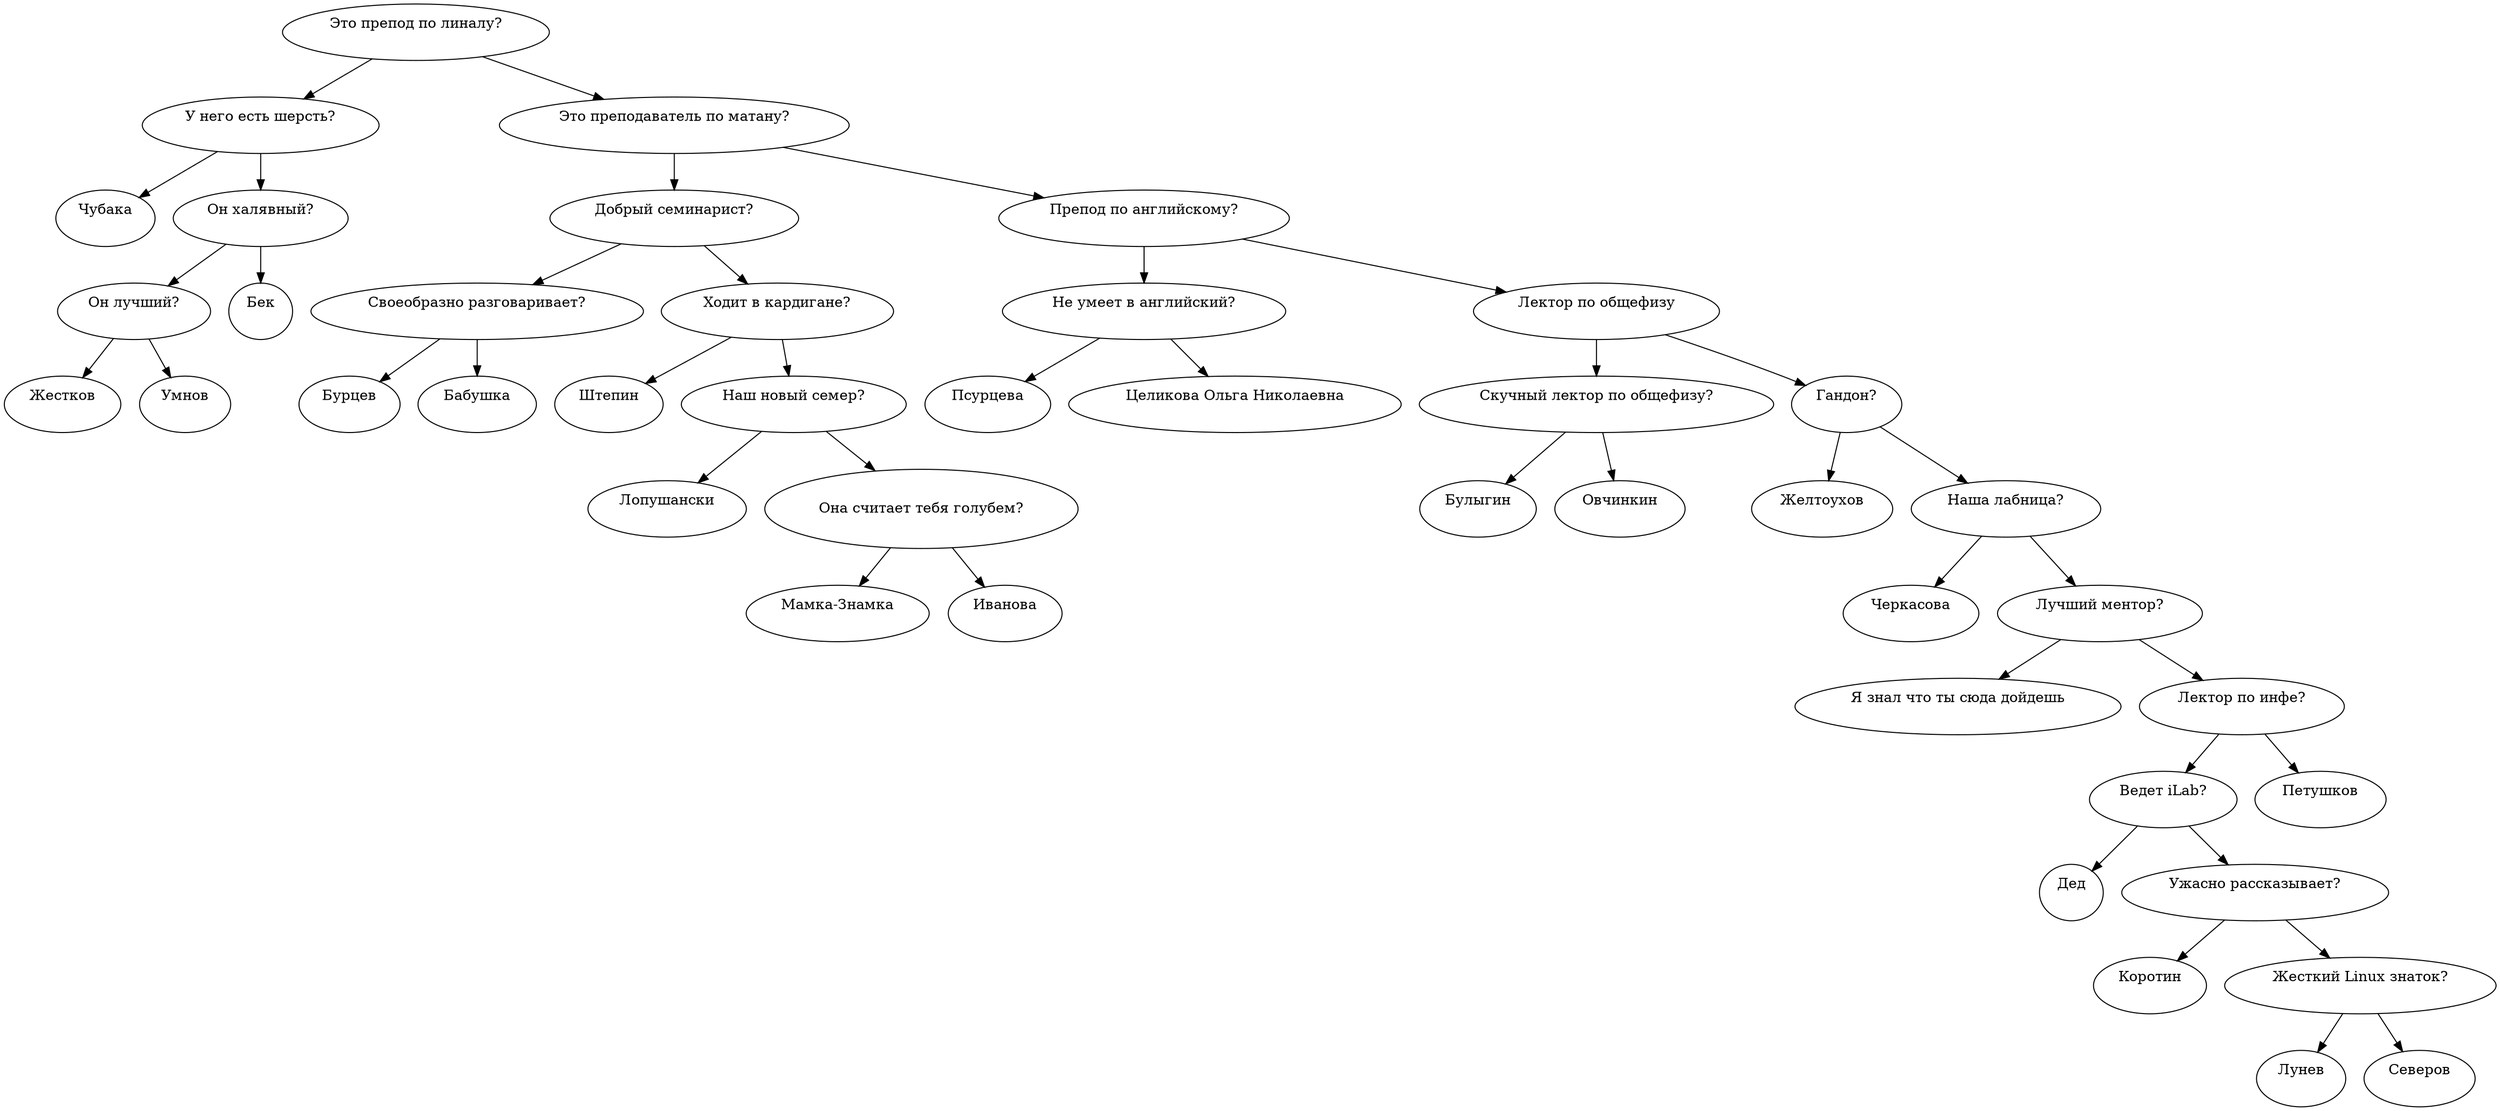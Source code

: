 digraph graf {
treeNode_0x60300000efe0 [label="Это препод по линалу?\l\l"]
treeNode_0x60300000efe0->treeNode_0x60300000efb0
treeNode_0x60300000efb0 [label="У него есть шерсть?\l\l"]
treeNode_0x60300000efb0->treeNode_0x60300000ef80
treeNode_0x60300000ef80 [label="Чубака\l\l"]
treeNode_0x60300000efb0->treeNode_0x60300000ef50
treeNode_0x60300000ef50 [label="Он халявный?\l\l"]
treeNode_0x60300000ef50->treeNode_0x60300000ef20
treeNode_0x60300000ef20 [label="Он лучший?\l\l"]
treeNode_0x60300000ef20->treeNode_0x60300000eef0
treeNode_0x60300000eef0 [label="Жестков\l\l"]
treeNode_0x60300000ef20->treeNode_0x60300000eec0
treeNode_0x60300000eec0 [label="Умнов\l\l"]
treeNode_0x60300000ef50->treeNode_0x60300000ee90
treeNode_0x60300000ee90 [label="Бек\l\l"]
treeNode_0x60300000efe0->treeNode_0x60300000ee60
treeNode_0x60300000ee60 [label="Это преподаватель по матану?\l\l"]
treeNode_0x60300000ee60->treeNode_0x60300000ee30
treeNode_0x60300000ee30 [label="Добрый семинарист?\l\l"]
treeNode_0x60300000ee30->treeNode_0x60300000ee00
treeNode_0x60300000ee00 [label="Своеобразно разговаривает?\l\l"]
treeNode_0x60300000ee00->treeNode_0x60300000edd0
treeNode_0x60300000edd0 [label="Бурцев\l\l"]
treeNode_0x60300000ee00->treeNode_0x60300000eda0
treeNode_0x60300000eda0 [label="Бабушка\l\l"]
treeNode_0x60300000ee30->treeNode_0x60300000ed70
treeNode_0x60300000ed70 [label="Ходит в кардигане?\l\l"]
treeNode_0x60300000ed70->treeNode_0x60300000ed40
treeNode_0x60300000ed40 [label="Штепин\l\l"]
treeNode_0x60300000ed70->treeNode_0x60300000ed10
treeNode_0x60300000ed10 [label="Наш новый семер?\l\l"]
treeNode_0x60300000ed10->treeNode_0x60300000ece0
treeNode_0x60300000ece0 [label="Лопушански\l\l"]
treeNode_0x60300000ed10->treeNode_0x60300000ecb0
treeNode_0x60300000ecb0 [label="
Она считает тебя голубем?\l\l"]
treeNode_0x60300000ecb0->treeNode_0x60300000ec80
treeNode_0x60300000ec80 [label="Мамка-Знамка\l\l"]
treeNode_0x60300000ecb0->treeNode_0x60300000ec50
treeNode_0x60300000ec50 [label="Иванова\l\l"]
treeNode_0x60300000ee60->treeNode_0x60300000ec20
treeNode_0x60300000ec20 [label="Препод по английскому?\l\l"]
treeNode_0x60300000ec20->treeNode_0x60300000ebf0
treeNode_0x60300000ebf0 [label="Не умеет в английский?\l\l"]
treeNode_0x60300000ebf0->treeNode_0x60300000ebc0
treeNode_0x60300000ebc0 [label="Псурцева\l\l"]
treeNode_0x60300000ebf0->treeNode_0x60300000eb90
treeNode_0x60300000eb90 [label="Целикова Ольга Николаевна\l\l"]
treeNode_0x60300000ec20->treeNode_0x60300000eb60
treeNode_0x60300000eb60 [label="Лектор по общефизу\l\l"]
treeNode_0x60300000eb60->treeNode_0x60300000eb30
treeNode_0x60300000eb30 [label="Скучный лектор по общефизу?\l\l"]
treeNode_0x60300000eb30->treeNode_0x60300000eb00
treeNode_0x60300000eb00 [label="Булыгин\l\l"]
treeNode_0x60300000eb30->treeNode_0x60300000ead0
treeNode_0x60300000ead0 [label="Овчинкин\l\l"]
treeNode_0x60300000eb60->treeNode_0x60300000eaa0
treeNode_0x60300000eaa0 [label="Гандон?\l\l"]
treeNode_0x60300000eaa0->treeNode_0x60300000ea70
treeNode_0x60300000ea70 [label="Желтоухов\l\l"]
treeNode_0x60300000eaa0->treeNode_0x60300000ea40
treeNode_0x60300000ea40 [label="Наша лабница?\l\l"]
treeNode_0x60300000ea40->treeNode_0x60300000ea10
treeNode_0x60300000ea10 [label="Черкасова\l\l"]
treeNode_0x60300000ea40->treeNode_0x60300000e9e0
treeNode_0x60300000e9e0 [label="Лучший ментор?\l\l"]
treeNode_0x60300000e9e0->treeNode_0x60300000e9b0
treeNode_0x60300000e9b0 [label="Я знал что ты сюда дойдешь\l\l"]
treeNode_0x60300000e9e0->treeNode_0x60300000e980
treeNode_0x60300000e980 [label="Лектор по инфе?\l\l"]
treeNode_0x60300000e980->treeNode_0x60300000e950
treeNode_0x60300000e950 [label="Ведет iLab?\l\l"]
treeNode_0x60300000e950->treeNode_0x60300000e920
treeNode_0x60300000e920 [label="Дед\l\l"]
treeNode_0x60300000e950->treeNode_0x60300000e8f0
treeNode_0x60300000e8f0 [label="Ужасно рассказывает?\l\l"]
treeNode_0x60300000e8f0->treeNode_0x60300000e8c0
treeNode_0x60300000e8c0 [label="Коротин\l\l"]
treeNode_0x60300000e8f0->treeNode_0x60300000e890
treeNode_0x60300000e890 [label="Жесткий Linux знаток?\l\l"]
treeNode_0x60300000e890->treeNode_0x60300000e860
treeNode_0x60300000e860 [label="Лунев\l\l"]
treeNode_0x60300000e890->treeNode_0x60300000e830
treeNode_0x60300000e830 [label="Северов\l\l"]
treeNode_0x60300000e980->treeNode_0x60300000e800
treeNode_0x60300000e800 [label="Петушков\l\l"]
}
